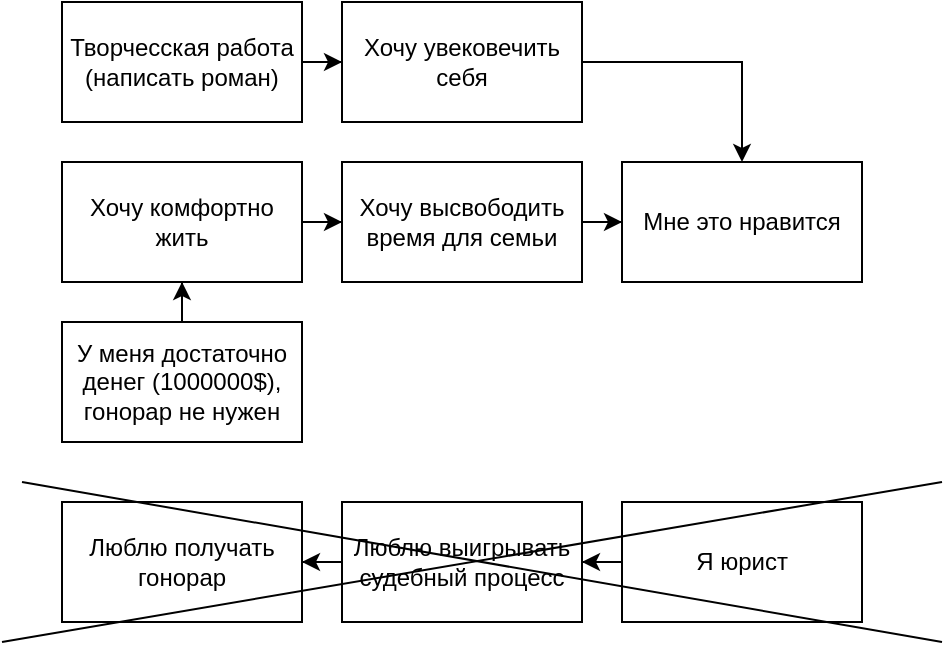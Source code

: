 <mxfile version="20.7.4" type="device"><diagram id="QmL8yZfwOUYkj5A4SxJm" name="Page-1"><mxGraphModel dx="1430" dy="857" grid="1" gridSize="10" guides="1" tooltips="1" connect="1" arrows="1" fold="1" page="1" pageScale="1" pageWidth="850" pageHeight="1100" math="0" shadow="0"><root><mxCell id="0"/><mxCell id="1" parent="0"/><mxCell id="OQM_VE0LVJgeUlSD5dfn-1" value="Мне это нравится" style="whiteSpace=wrap;html=1;" parent="1" vertex="1"><mxGeometry x="480" y="260" width="120" height="60" as="geometry"/></mxCell><mxCell id="OQM_VE0LVJgeUlSD5dfn-3" style="edgeStyle=orthogonalEdgeStyle;rounded=0;orthogonalLoop=1;jettySize=auto;html=1;" parent="1" source="OQM_VE0LVJgeUlSD5dfn-2" target="OQM_VE0LVJgeUlSD5dfn-4" edge="1"><mxGeometry relative="1" as="geometry"/></mxCell><mxCell id="OQM_VE0LVJgeUlSD5dfn-2" value="Я юрист" style="whiteSpace=wrap;html=1;" parent="1" vertex="1"><mxGeometry x="480" y="430" width="120" height="60" as="geometry"/></mxCell><mxCell id="OQM_VE0LVJgeUlSD5dfn-5" style="edgeStyle=orthogonalEdgeStyle;rounded=0;orthogonalLoop=1;jettySize=auto;html=1;" parent="1" source="OQM_VE0LVJgeUlSD5dfn-4" target="OQM_VE0LVJgeUlSD5dfn-6" edge="1"><mxGeometry relative="1" as="geometry"/></mxCell><mxCell id="OQM_VE0LVJgeUlSD5dfn-4" value="Люблю выигрывать судебный процесс" style="whiteSpace=wrap;html=1;" parent="1" vertex="1"><mxGeometry x="340" y="430" width="120" height="60" as="geometry"/></mxCell><mxCell id="OQM_VE0LVJgeUlSD5dfn-6" value="Люблю получать гонорар" style="whiteSpace=wrap;html=1;" parent="1" vertex="1"><mxGeometry x="200" y="430" width="120" height="60" as="geometry"/></mxCell><mxCell id="OQM_VE0LVJgeUlSD5dfn-11" style="edgeStyle=orthogonalEdgeStyle;rounded=0;orthogonalLoop=1;jettySize=auto;html=1;" parent="1" source="OQM_VE0LVJgeUlSD5dfn-8" target="OQM_VE0LVJgeUlSD5dfn-10" edge="1"><mxGeometry relative="1" as="geometry"/></mxCell><mxCell id="OQM_VE0LVJgeUlSD5dfn-8" value="Хочу комфортно жить" style="whiteSpace=wrap;html=1;" parent="1" vertex="1"><mxGeometry x="200" y="260" width="120" height="60" as="geometry"/></mxCell><mxCell id="OQM_VE0LVJgeUlSD5dfn-12" style="edgeStyle=orthogonalEdgeStyle;rounded=0;orthogonalLoop=1;jettySize=auto;html=1;" parent="1" source="OQM_VE0LVJgeUlSD5dfn-10" target="OQM_VE0LVJgeUlSD5dfn-1" edge="1"><mxGeometry relative="1" as="geometry"/></mxCell><mxCell id="OQM_VE0LVJgeUlSD5dfn-10" value="Хочу высвободить время для семьи" style="whiteSpace=wrap;html=1;" parent="1" vertex="1"><mxGeometry x="340" y="260" width="120" height="60" as="geometry"/></mxCell><mxCell id="u1weZKOYpP-DPGZlcLcr-2" style="edgeStyle=orthogonalEdgeStyle;rounded=0;orthogonalLoop=1;jettySize=auto;html=1;" edge="1" parent="1" source="OQM_VE0LVJgeUlSD5dfn-13" target="OQM_VE0LVJgeUlSD5dfn-8"><mxGeometry relative="1" as="geometry"/></mxCell><mxCell id="OQM_VE0LVJgeUlSD5dfn-13" value="У меня достаточно денег (1000000$), гонорар не нужен" style="whiteSpace=wrap;html=1;" parent="1" vertex="1"><mxGeometry x="200" y="340" width="120" height="60" as="geometry"/></mxCell><mxCell id="OQM_VE0LVJgeUlSD5dfn-22" value="" style="endArrow=none;html=1;rounded=0;" parent="1" edge="1"><mxGeometry width="50" height="50" relative="1" as="geometry"><mxPoint x="170" y="500" as="sourcePoint"/><mxPoint x="640" y="420" as="targetPoint"/></mxGeometry></mxCell><mxCell id="OQM_VE0LVJgeUlSD5dfn-23" value="" style="endArrow=none;html=1;rounded=0;" parent="1" edge="1"><mxGeometry width="50" height="50" relative="1" as="geometry"><mxPoint x="180" y="420" as="sourcePoint"/><mxPoint x="640" y="500" as="targetPoint"/></mxGeometry></mxCell><mxCell id="u1weZKOYpP-DPGZlcLcr-3" style="edgeStyle=orthogonalEdgeStyle;rounded=0;orthogonalLoop=1;jettySize=auto;html=1;" edge="1" parent="1" source="u1weZKOYpP-DPGZlcLcr-1" target="u1weZKOYpP-DPGZlcLcr-4"><mxGeometry relative="1" as="geometry"/></mxCell><mxCell id="u1weZKOYpP-DPGZlcLcr-1" value="Творчесская работа (написать роман)" style="whiteSpace=wrap;html=1;" vertex="1" parent="1"><mxGeometry x="200" y="180" width="120" height="60" as="geometry"/></mxCell><mxCell id="u1weZKOYpP-DPGZlcLcr-5" style="edgeStyle=orthogonalEdgeStyle;rounded=0;orthogonalLoop=1;jettySize=auto;html=1;" edge="1" parent="1" source="u1weZKOYpP-DPGZlcLcr-4" target="OQM_VE0LVJgeUlSD5dfn-1"><mxGeometry relative="1" as="geometry"/></mxCell><mxCell id="u1weZKOYpP-DPGZlcLcr-4" value="Хочу увековечить себя" style="whiteSpace=wrap;html=1;" vertex="1" parent="1"><mxGeometry x="340" y="180" width="120" height="60" as="geometry"/></mxCell></root></mxGraphModel></diagram></mxfile>